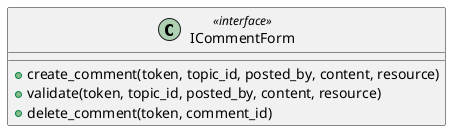 @startuml iCommentForm
class ICommentForm <<interface>> {
    + create_comment(token, topic_id, posted_by, content, resource)
    + validate(token, topic_id, posted_by, content, resource)
    + delete_comment(token, comment_id)
}
@enduml